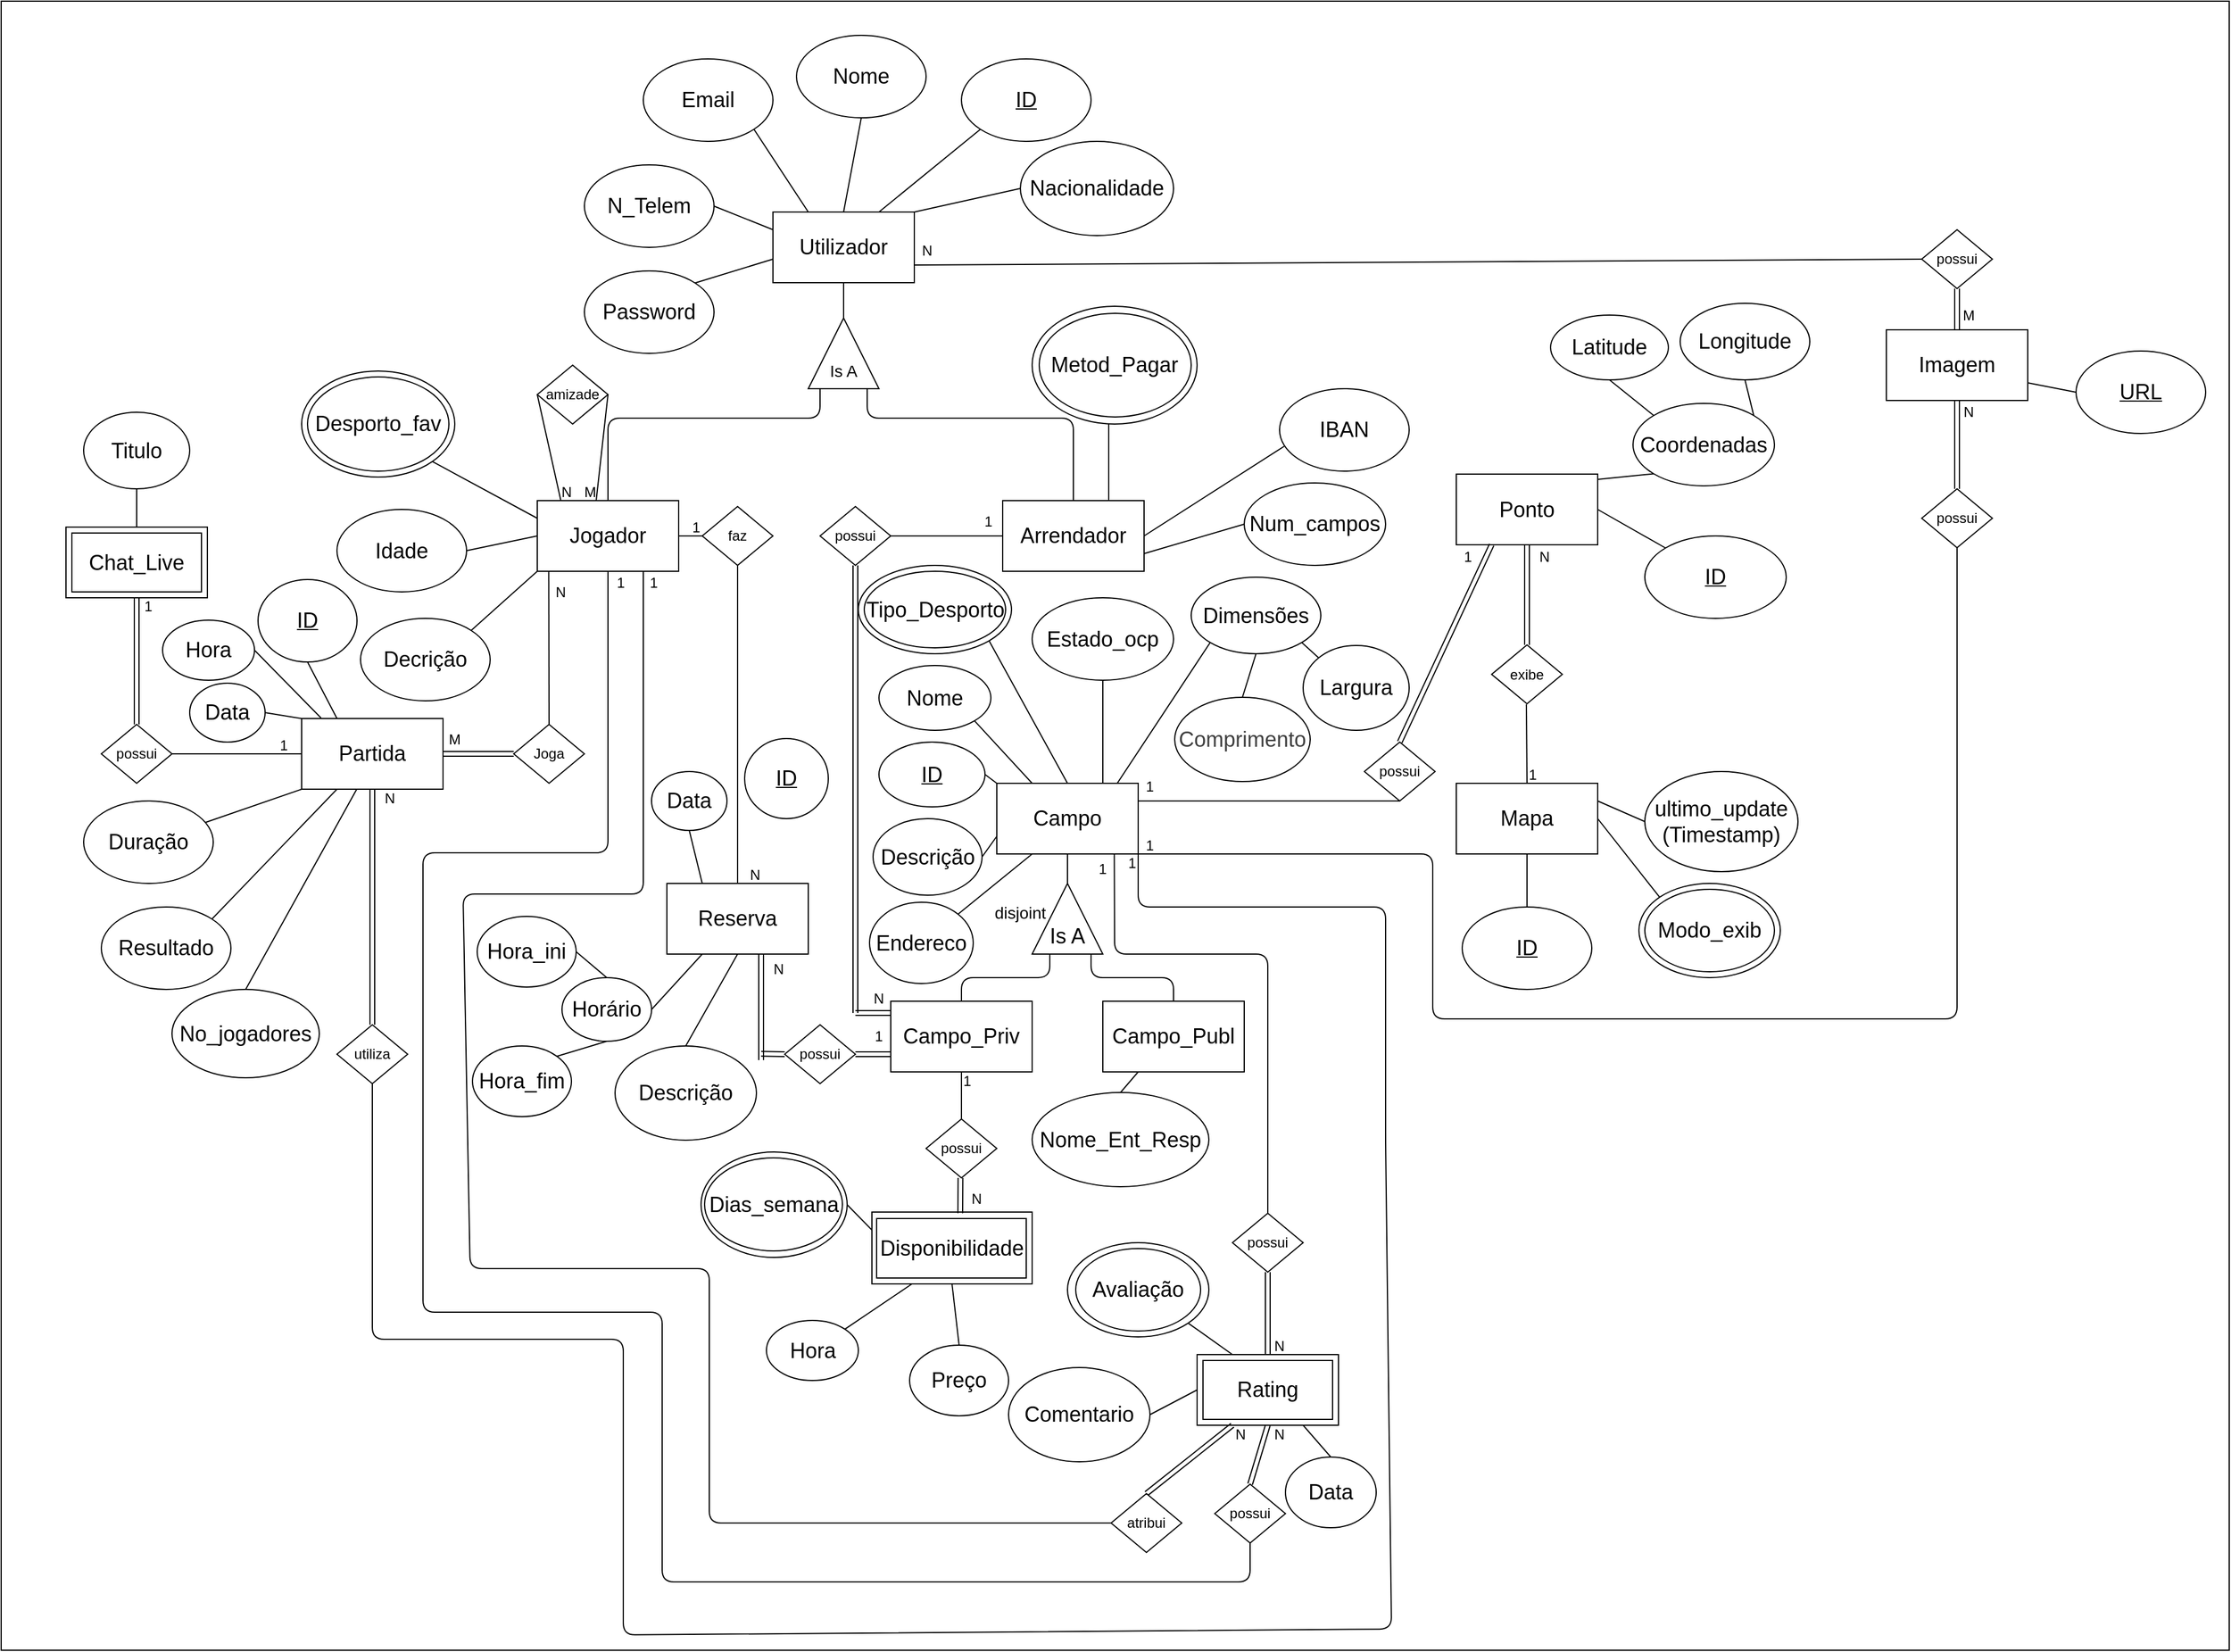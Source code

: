 <mxfile>
    <diagram id="sILNexBQR3UNOz4CYspw" name="Page-1">
        <mxGraphModel dx="1827" dy="1233" grid="0" gridSize="10" guides="1" tooltips="1" connect="1" arrows="1" fold="1" page="0" pageScale="1" pageWidth="850" pageHeight="1100" math="0" shadow="0">
            <root>
                <mxCell id="0"/>
                <mxCell id="1" parent="0"/>
                <mxCell id="348" value="" style="rounded=0;whiteSpace=wrap;html=1;" parent="1" vertex="1">
                    <mxGeometry x="245" y="-249" width="1891" height="1400" as="geometry"/>
                </mxCell>
                <mxCell id="4" value="&lt;font style=&quot;font-size: 18px;&quot;&gt;Utilizador&lt;/font&gt;" style="rounded=0;whiteSpace=wrap;html=1;" parent="1" vertex="1">
                    <mxGeometry x="900" y="-70" width="120" height="60" as="geometry"/>
                </mxCell>
                <mxCell id="9" value="" style="verticalLabelPosition=bottom;verticalAlign=top;html=1;shape=mxgraph.basic.acute_triangle;dx=0.5;" parent="1" vertex="1">
                    <mxGeometry x="930" y="20" width="60" height="60" as="geometry"/>
                </mxCell>
                <mxCell id="10" value="&lt;font style=&quot;font-size: 14px;&quot;&gt;Is A&lt;/font&gt;" style="text;strokeColor=none;align=center;fillColor=none;html=1;verticalAlign=middle;whiteSpace=wrap;rounded=0;" parent="1" vertex="1">
                    <mxGeometry x="930" y="50" width="60" height="30" as="geometry"/>
                </mxCell>
                <mxCell id="13" value="" style="endArrow=none;html=1;entryX=0.5;entryY=1;entryDx=0;entryDy=0;exitX=0;exitY=0;exitDx=30;exitDy=0;exitPerimeter=0;" parent="1" source="9" target="4" edge="1">
                    <mxGeometry width="50" height="50" relative="1" as="geometry">
                        <mxPoint x="1480" y="280" as="sourcePoint"/>
                        <mxPoint x="1530" y="230" as="targetPoint"/>
                    </mxGeometry>
                </mxCell>
                <mxCell id="14" value="&lt;u&gt;&lt;font style=&quot;font-size: 18px;&quot;&gt;ID&lt;/font&gt;&lt;/u&gt;" style="ellipse;whiteSpace=wrap;html=1;" parent="1" vertex="1">
                    <mxGeometry x="1060" y="-200" width="110" height="70" as="geometry"/>
                </mxCell>
                <mxCell id="15" value="&lt;span style=&quot;font-size: 18px;&quot;&gt;Email&lt;/span&gt;" style="ellipse;whiteSpace=wrap;html=1;" parent="1" vertex="1">
                    <mxGeometry x="790" y="-200" width="110" height="70" as="geometry"/>
                </mxCell>
                <mxCell id="16" value="&lt;span style=&quot;font-size: 18px;&quot;&gt;Nome&lt;/span&gt;" style="ellipse;whiteSpace=wrap;html=1;" parent="1" vertex="1">
                    <mxGeometry x="920" y="-220" width="110" height="70" as="geometry"/>
                </mxCell>
                <mxCell id="17" value="&lt;span style=&quot;font-size: 18px;&quot;&gt;N_Telem&lt;/span&gt;" style="ellipse;whiteSpace=wrap;html=1;" parent="1" vertex="1">
                    <mxGeometry x="740" y="-110" width="110" height="70" as="geometry"/>
                </mxCell>
                <mxCell id="19" value="&lt;span style=&quot;font-size: 18px;&quot;&gt;Password&lt;/span&gt;" style="ellipse;whiteSpace=wrap;html=1;" parent="1" vertex="1">
                    <mxGeometry x="740" y="-20" width="110" height="70" as="geometry"/>
                </mxCell>
                <mxCell id="23" value="" style="endArrow=none;html=1;exitX=0;exitY=1;exitDx=0;exitDy=0;entryX=0.75;entryY=0;entryDx=0;entryDy=0;" parent="1" source="14" target="4" edge="1">
                    <mxGeometry width="50" height="50" relative="1" as="geometry">
                        <mxPoint x="1030" y="-30" as="sourcePoint"/>
                        <mxPoint x="1100" y="-55" as="targetPoint"/>
                    </mxGeometry>
                </mxCell>
                <mxCell id="27" value="" style="endArrow=none;html=1;exitX=0.5;exitY=1;exitDx=0;exitDy=0;entryX=0.5;entryY=0;entryDx=0;entryDy=0;" parent="1" source="16" target="4" edge="1">
                    <mxGeometry width="50" height="50" relative="1" as="geometry">
                        <mxPoint x="980" y="-165" as="sourcePoint"/>
                        <mxPoint x="910" y="-70" as="targetPoint"/>
                    </mxGeometry>
                </mxCell>
                <mxCell id="28" value="" style="endArrow=none;html=1;exitX=1;exitY=1;exitDx=0;exitDy=0;entryX=0.25;entryY=0;entryDx=0;entryDy=0;" parent="1" source="15" target="4" edge="1">
                    <mxGeometry width="50" height="50" relative="1" as="geometry">
                        <mxPoint x="985" y="-140" as="sourcePoint"/>
                        <mxPoint x="970" y="-60" as="targetPoint"/>
                    </mxGeometry>
                </mxCell>
                <mxCell id="29" value="" style="endArrow=none;html=1;exitX=1;exitY=0.5;exitDx=0;exitDy=0;entryX=0;entryY=0.25;entryDx=0;entryDy=0;" parent="1" source="17" target="4" edge="1">
                    <mxGeometry width="50" height="50" relative="1" as="geometry">
                        <mxPoint x="894" y="-130" as="sourcePoint"/>
                        <mxPoint x="940" y="-60" as="targetPoint"/>
                    </mxGeometry>
                </mxCell>
                <mxCell id="40" value="&lt;span style=&quot;font-size: 18px;&quot;&gt;Jogador&lt;/span&gt;" style="rounded=0;whiteSpace=wrap;html=1;" parent="1" vertex="1">
                    <mxGeometry x="700" y="175" width="120" height="60" as="geometry"/>
                </mxCell>
                <mxCell id="41" value="&lt;span style=&quot;font-size: 18px;&quot;&gt;Arrendador&lt;/span&gt;" style="rounded=0;whiteSpace=wrap;html=1;" parent="1" vertex="1">
                    <mxGeometry x="1095" y="175" width="120" height="60" as="geometry"/>
                </mxCell>
                <mxCell id="43" value="" style="endArrow=none;html=1;exitX=0.5;exitY=0;exitDx=0;exitDy=0;" parent="1" source="40" edge="1">
                    <mxGeometry width="50" height="50" relative="1" as="geometry">
                        <mxPoint x="890" y="85" as="sourcePoint"/>
                        <mxPoint x="940" y="80" as="targetPoint"/>
                        <Array as="points">
                            <mxPoint x="760" y="105"/>
                            <mxPoint x="940" y="105"/>
                        </Array>
                    </mxGeometry>
                </mxCell>
                <mxCell id="45" value="" style="endArrow=none;html=1;entryX=0.5;entryY=0;entryDx=0;entryDy=0;" parent="1" target="41" edge="1">
                    <mxGeometry width="50" height="50" relative="1" as="geometry">
                        <mxPoint x="980" y="80" as="sourcePoint"/>
                        <mxPoint x="1350" y="65" as="targetPoint"/>
                        <Array as="points">
                            <mxPoint x="980" y="105"/>
                            <mxPoint x="1155" y="105"/>
                        </Array>
                    </mxGeometry>
                </mxCell>
                <mxCell id="46" value="&lt;span style=&quot;font-size: 18px;&quot;&gt;Nacionalidade&lt;/span&gt;" style="ellipse;whiteSpace=wrap;html=1;" parent="1" vertex="1">
                    <mxGeometry x="1110" y="-130" width="130" height="80" as="geometry"/>
                </mxCell>
                <mxCell id="47" value="&lt;span style=&quot;font-size: 18px;&quot;&gt;Desporto_fav&lt;/span&gt;" style="ellipse;whiteSpace=wrap;html=1;" parent="1" vertex="1">
                    <mxGeometry x="500" y="65" width="130" height="90" as="geometry"/>
                </mxCell>
                <mxCell id="48" value="&lt;span style=&quot;font-size: 18px;&quot;&gt;Idade&lt;/span&gt;" style="ellipse;whiteSpace=wrap;html=1;" parent="1" vertex="1">
                    <mxGeometry x="530" y="182.5" width="110" height="70" as="geometry"/>
                </mxCell>
                <mxCell id="49" value="" style="endArrow=none;html=1;exitX=1;exitY=0;exitDx=0;exitDy=0;entryX=0;entryY=0.5;entryDx=0;entryDy=0;" parent="1" source="4" target="46" edge="1">
                    <mxGeometry width="50" height="50" relative="1" as="geometry">
                        <mxPoint x="1170" y="-80" as="sourcePoint"/>
                        <mxPoint x="1220" y="-130" as="targetPoint"/>
                    </mxGeometry>
                </mxCell>
                <mxCell id="51" value="" style="ellipse;whiteSpace=wrap;html=1;fillColor=none;" parent="1" vertex="1">
                    <mxGeometry x="505" y="70" width="120" height="80" as="geometry"/>
                </mxCell>
                <mxCell id="52" value="&lt;span style=&quot;font-size: 18px;&quot;&gt;Decrição&lt;/span&gt;" style="ellipse;whiteSpace=wrap;html=1;" parent="1" vertex="1">
                    <mxGeometry x="550" y="275" width="110" height="70" as="geometry"/>
                </mxCell>
                <mxCell id="53" value="" style="endArrow=none;html=1;entryX=0;entryY=1;entryDx=0;entryDy=0;exitX=1;exitY=0;exitDx=0;exitDy=0;" parent="1" source="52" target="40" edge="1">
                    <mxGeometry width="50" height="50" relative="1" as="geometry">
                        <mxPoint x="660" y="275" as="sourcePoint"/>
                        <mxPoint x="700" y="225" as="targetPoint"/>
                    </mxGeometry>
                </mxCell>
                <mxCell id="55" value="" style="endArrow=none;html=1;entryX=0;entryY=0.5;entryDx=0;entryDy=0;exitX=1;exitY=0.5;exitDx=0;exitDy=0;" parent="1" source="48" target="40" edge="1">
                    <mxGeometry width="50" height="50" relative="1" as="geometry">
                        <mxPoint x="670" y="285" as="sourcePoint"/>
                        <mxPoint x="710" y="245" as="targetPoint"/>
                    </mxGeometry>
                </mxCell>
                <mxCell id="56" value="" style="endArrow=none;html=1;exitX=0;exitY=0.25;exitDx=0;exitDy=0;entryX=1;entryY=1;entryDx=0;entryDy=0;" parent="1" source="40" target="47" edge="1">
                    <mxGeometry width="50" height="50" relative="1" as="geometry">
                        <mxPoint x="680" y="295" as="sourcePoint"/>
                        <mxPoint x="720" y="135" as="targetPoint"/>
                    </mxGeometry>
                </mxCell>
                <mxCell id="58" value="&lt;span style=&quot;font-size: 18px;&quot;&gt;Endereco&lt;/span&gt;" style="ellipse;whiteSpace=wrap;html=1;" parent="1" vertex="1">
                    <mxGeometry x="982" y="516" width="88" height="69" as="geometry"/>
                </mxCell>
                <mxCell id="60" value="&lt;span style=&quot;font-size: 18px;&quot;&gt;IBAN&lt;/span&gt;" style="ellipse;whiteSpace=wrap;html=1;" parent="1" vertex="1">
                    <mxGeometry x="1330" y="80" width="110" height="70" as="geometry"/>
                </mxCell>
                <mxCell id="61" value="&lt;span style=&quot;font-size: 18px;&quot;&gt;Num_campos&lt;/span&gt;" style="ellipse;whiteSpace=wrap;html=1;" parent="1" vertex="1">
                    <mxGeometry x="1300" y="160" width="120" height="70" as="geometry"/>
                </mxCell>
                <mxCell id="62" value="&lt;span style=&quot;font-size: 18px;&quot;&gt;Metod_Pagar&lt;/span&gt;" style="ellipse;whiteSpace=wrap;html=1;" parent="1" vertex="1">
                    <mxGeometry x="1120" y="10" width="140" height="100" as="geometry"/>
                </mxCell>
                <mxCell id="63" value="" style="ellipse;whiteSpace=wrap;html=1;fillColor=none;" parent="1" vertex="1">
                    <mxGeometry x="1126" y="16" width="129" height="88" as="geometry"/>
                </mxCell>
                <mxCell id="64" value="" style="endArrow=none;html=1;exitX=0.75;exitY=0;exitDx=0;exitDy=0;" parent="1" source="41" edge="1">
                    <mxGeometry width="50" height="50" relative="1" as="geometry">
                        <mxPoint x="1165" y="155" as="sourcePoint"/>
                        <mxPoint x="1185" y="110" as="targetPoint"/>
                    </mxGeometry>
                </mxCell>
                <mxCell id="66" value="" style="endArrow=none;html=1;exitX=1;exitY=0.5;exitDx=0;exitDy=0;entryX=0.036;entryY=0.698;entryDx=0;entryDy=0;entryPerimeter=0;" parent="1" source="41" target="60" edge="1">
                    <mxGeometry width="50" height="50" relative="1" as="geometry">
                        <mxPoint x="1225" y="200" as="sourcePoint"/>
                        <mxPoint x="1330" y="130" as="targetPoint"/>
                    </mxGeometry>
                </mxCell>
                <mxCell id="67" value="" style="endArrow=none;html=1;exitX=1;exitY=0.75;exitDx=0;exitDy=0;entryX=0;entryY=0.5;entryDx=0;entryDy=0;" parent="1" source="41" target="61" edge="1">
                    <mxGeometry width="50" height="50" relative="1" as="geometry">
                        <mxPoint x="1235" y="210" as="sourcePoint"/>
                        <mxPoint x="1310" y="85" as="targetPoint"/>
                    </mxGeometry>
                </mxCell>
                <mxCell id="68" value="&lt;font style=&quot;font-size: 18px;&quot;&gt;Mapa&lt;/font&gt;" style="rounded=0;whiteSpace=wrap;html=1;" parent="1" vertex="1">
                    <mxGeometry x="1480" y="415" width="120" height="60" as="geometry"/>
                </mxCell>
                <mxCell id="69" value="&lt;span style=&quot;font-size: 18px;&quot;&gt;ultimo_update&lt;/span&gt;&lt;div&gt;&lt;span style=&quot;font-size: 18px;&quot;&gt;(Timestamp)&lt;/span&gt;&lt;/div&gt;" style="ellipse;whiteSpace=wrap;html=1;" parent="1" vertex="1">
                    <mxGeometry x="1640" y="405" width="130" height="85" as="geometry"/>
                </mxCell>
                <mxCell id="70" value="&lt;span style=&quot;font-size: 18px;&quot;&gt;&lt;u&gt;ID&lt;/u&gt;&lt;/span&gt;" style="ellipse;whiteSpace=wrap;html=1;" parent="1" vertex="1">
                    <mxGeometry x="1485" y="520" width="110" height="70" as="geometry"/>
                </mxCell>
                <mxCell id="71" value="" style="endArrow=none;html=1;exitX=1;exitY=0.25;exitDx=0;exitDy=0;entryX=0;entryY=0.5;entryDx=0;entryDy=0;" parent="1" source="68" target="69" edge="1">
                    <mxGeometry width="50" height="50" relative="1" as="geometry">
                        <mxPoint x="1510" y="480" as="sourcePoint"/>
                        <mxPoint x="1520" y="520" as="targetPoint"/>
                    </mxGeometry>
                </mxCell>
                <mxCell id="72" value="" style="endArrow=none;html=1;entryX=0.5;entryY=0;entryDx=0;entryDy=0;exitX=0.5;exitY=1;exitDx=0;exitDy=0;" parent="1" source="68" target="70" edge="1">
                    <mxGeometry width="50" height="50" relative="1" as="geometry">
                        <mxPoint x="1590" y="480" as="sourcePoint"/>
                        <mxPoint x="1495" y="375" as="targetPoint"/>
                    </mxGeometry>
                </mxCell>
                <mxCell id="73" value="&lt;span style=&quot;font-size: 18px;&quot;&gt;Modo_exib&lt;/span&gt;" style="ellipse;whiteSpace=wrap;html=1;" parent="1" vertex="1">
                    <mxGeometry x="1635" y="500" width="120" height="80" as="geometry"/>
                </mxCell>
                <mxCell id="74" value="" style="ellipse;whiteSpace=wrap;html=1;fillColor=none;" parent="1" vertex="1">
                    <mxGeometry x="1640" y="505" width="110" height="70" as="geometry"/>
                </mxCell>
                <mxCell id="76" value="" style="endArrow=none;html=1;exitX=0;exitY=0;exitDx=0;exitDy=0;" parent="1" source="73" edge="1">
                    <mxGeometry width="50" height="50" relative="1" as="geometry">
                        <mxPoint x="1640" y="440" as="sourcePoint"/>
                        <mxPoint x="1600" y="445" as="targetPoint"/>
                    </mxGeometry>
                </mxCell>
                <mxCell id="77" value="&lt;font style=&quot;font-size: 18px;&quot;&gt;Campo&lt;/font&gt;" style="rounded=0;whiteSpace=wrap;html=1;" parent="1" vertex="1">
                    <mxGeometry x="1090" y="415" width="120" height="60" as="geometry"/>
                </mxCell>
                <mxCell id="82" value="possui" style="rhombus;whiteSpace=wrap;html=1;" parent="1" vertex="1">
                    <mxGeometry x="940" y="180" width="60" height="50" as="geometry"/>
                </mxCell>
                <mxCell id="86" value="&lt;span style=&quot;font-size: 18px;&quot;&gt;Campo_Priv&lt;/span&gt;" style="rounded=0;whiteSpace=wrap;html=1;" parent="1" vertex="1">
                    <mxGeometry x="1000" y="600" width="120" height="60" as="geometry"/>
                </mxCell>
                <mxCell id="87" value="&lt;span style=&quot;font-size: 18px;&quot;&gt;Campo_Publ&lt;/span&gt;" style="rounded=0;whiteSpace=wrap;html=1;" parent="1" vertex="1">
                    <mxGeometry x="1180" y="600" width="120" height="60" as="geometry"/>
                </mxCell>
                <mxCell id="88" value="" style="endArrow=none;html=1;entryX=0.25;entryY=1;entryDx=0;entryDy=0;exitX=0.5;exitY=0;exitDx=0;exitDy=0;" parent="1" source="86" target="229" edge="1">
                    <mxGeometry width="50" height="50" relative="1" as="geometry">
                        <mxPoint x="1100" y="530" as="sourcePoint"/>
                        <mxPoint x="1150" y="480" as="targetPoint"/>
                        <Array as="points">
                            <mxPoint x="1060" y="580"/>
                            <mxPoint x="1135" y="580"/>
                        </Array>
                    </mxGeometry>
                </mxCell>
                <mxCell id="90" value="&lt;span style=&quot;font-size: 18px;&quot;&gt;Nome_Ent_Resp&lt;/span&gt;" style="ellipse;whiteSpace=wrap;html=1;" parent="1" vertex="1">
                    <mxGeometry x="1120" y="677.5" width="150" height="80" as="geometry"/>
                </mxCell>
                <mxCell id="92" value="" style="endArrow=none;html=1;entryX=0.5;entryY=0;entryDx=0;entryDy=0;exitX=0.25;exitY=1;exitDx=0;exitDy=0;" parent="1" source="87" target="90" edge="1">
                    <mxGeometry width="50" height="50" relative="1" as="geometry">
                        <mxPoint x="1340" y="700" as="sourcePoint"/>
                        <mxPoint x="1390" y="650" as="targetPoint"/>
                    </mxGeometry>
                </mxCell>
                <mxCell id="94" value="" style="endArrow=none;html=1;entryX=0.5;entryY=1;entryDx=0;entryDy=0;shape=link;" parent="1" target="82" edge="1">
                    <mxGeometry width="50" height="50" relative="1" as="geometry">
                        <mxPoint x="970" y="610" as="sourcePoint"/>
                        <mxPoint x="1040" y="310" as="targetPoint"/>
                    </mxGeometry>
                </mxCell>
                <mxCell id="98" value="&lt;font style=&quot;font-size: 18px;&quot;&gt;Disponibilidade&lt;/font&gt;" style="rounded=0;whiteSpace=wrap;html=1;" parent="1" vertex="1">
                    <mxGeometry x="984" y="779" width="136" height="61" as="geometry"/>
                </mxCell>
                <mxCell id="99" value="possui" style="rhombus;whiteSpace=wrap;html=1;" parent="1" vertex="1">
                    <mxGeometry x="1030" y="700" width="60" height="50" as="geometry"/>
                </mxCell>
                <mxCell id="100" value="" style="endArrow=none;html=1;exitX=0.5;exitY=0;exitDx=0;exitDy=0;entryX=0.5;entryY=1;entryDx=0;entryDy=0;" parent="1" source="99" target="86" edge="1">
                    <mxGeometry width="50" height="50" relative="1" as="geometry">
                        <mxPoint x="1020" y="710" as="sourcePoint"/>
                        <mxPoint x="1070" y="660" as="targetPoint"/>
                    </mxGeometry>
                </mxCell>
                <mxCell id="101" value="" style="endArrow=none;html=1;entryX=0.5;entryY=1;entryDx=0;entryDy=0;shape=link;" parent="1" edge="1">
                    <mxGeometry width="50" height="50" relative="1" as="geometry">
                        <mxPoint x="1059" y="780" as="sourcePoint"/>
                        <mxPoint x="1059.17" y="750" as="targetPoint"/>
                    </mxGeometry>
                </mxCell>
                <mxCell id="106" value="" style="rounded=0;whiteSpace=wrap;html=1;fillColor=none;" parent="1" vertex="1">
                    <mxGeometry x="988" y="784.5" width="127" height="50.5" as="geometry"/>
                </mxCell>
                <mxCell id="107" value="&lt;span style=&quot;font-size: 18px;&quot;&gt;Dimensões&lt;/span&gt;" style="ellipse;whiteSpace=wrap;html=1;" parent="1" vertex="1">
                    <mxGeometry x="1255" y="240" width="110" height="65" as="geometry"/>
                </mxCell>
                <mxCell id="109" value="&lt;span style=&quot;font-size: 18px;&quot;&gt;Estado_ocp&lt;/span&gt;" style="ellipse;whiteSpace=wrap;html=1;" parent="1" vertex="1">
                    <mxGeometry x="1120" y="257.5" width="120" height="70" as="geometry"/>
                </mxCell>
                <mxCell id="111" value="&lt;span style=&quot;font-size: 18px;&quot;&gt;Nome&lt;/span&gt;" style="ellipse;whiteSpace=wrap;html=1;" parent="1" vertex="1">
                    <mxGeometry x="990" y="315" width="95" height="55" as="geometry"/>
                </mxCell>
                <mxCell id="112" value="&lt;span style=&quot;font-size: 18px;&quot;&gt;&lt;u&gt;ID&lt;/u&gt;&lt;/span&gt;" style="ellipse;whiteSpace=wrap;html=1;" parent="1" vertex="1">
                    <mxGeometry x="990" y="380" width="90" height="55" as="geometry"/>
                </mxCell>
                <mxCell id="113" value="&lt;span style=&quot;font-size: 18px;&quot;&gt;Tipo_Desporto&lt;/span&gt;" style="ellipse;whiteSpace=wrap;html=1;" parent="1" vertex="1">
                    <mxGeometry x="972.5" y="230" width="130" height="75" as="geometry"/>
                </mxCell>
                <mxCell id="115" value="" style="endArrow=none;html=1;exitX=0;exitY=0;exitDx=0;exitDy=0;entryX=1;entryY=0.5;entryDx=0;entryDy=0;" parent="1" source="77" target="112" edge="1">
                    <mxGeometry width="50" height="50" relative="1" as="geometry">
                        <mxPoint x="1010" y="520" as="sourcePoint"/>
                        <mxPoint x="1060" y="470" as="targetPoint"/>
                    </mxGeometry>
                </mxCell>
                <mxCell id="116" value="" style="endArrow=none;html=1;exitX=1;exitY=1;exitDx=0;exitDy=0;entryX=0.25;entryY=0;entryDx=0;entryDy=0;" parent="1" source="111" target="77" edge="1">
                    <mxGeometry width="50" height="50" relative="1" as="geometry">
                        <mxPoint x="1110" y="400" as="sourcePoint"/>
                        <mxPoint x="1160" y="350" as="targetPoint"/>
                    </mxGeometry>
                </mxCell>
                <mxCell id="117" value="" style="endArrow=none;html=1;exitX=1;exitY=1;exitDx=0;exitDy=0;entryX=0.5;entryY=0;entryDx=0;entryDy=0;" parent="1" source="113" target="77" edge="1">
                    <mxGeometry width="50" height="50" relative="1" as="geometry">
                        <mxPoint x="1095" y="388" as="sourcePoint"/>
                        <mxPoint x="1130" y="425" as="targetPoint"/>
                    </mxGeometry>
                </mxCell>
                <mxCell id="118" value="" style="endArrow=none;html=1;exitX=0.5;exitY=1;exitDx=0;exitDy=0;entryX=0.75;entryY=0;entryDx=0;entryDy=0;" parent="1" source="109" target="77" edge="1">
                    <mxGeometry width="50" height="50" relative="1" as="geometry">
                        <mxPoint x="1105" y="398" as="sourcePoint"/>
                        <mxPoint x="1140" y="435" as="targetPoint"/>
                    </mxGeometry>
                </mxCell>
                <mxCell id="120" value="" style="endArrow=none;html=1;exitX=0.85;exitY=0.006;exitDx=0;exitDy=0;entryX=0;entryY=1;entryDx=0;entryDy=0;exitPerimeter=0;" parent="1" source="77" target="107" edge="1">
                    <mxGeometry width="50" height="50" relative="1" as="geometry">
                        <mxPoint x="1210" y="360" as="sourcePoint"/>
                        <mxPoint x="1240" y="325" as="targetPoint"/>
                    </mxGeometry>
                </mxCell>
                <mxCell id="121" value="&lt;span style=&quot;font-size: 18px;&quot;&gt;Descrição&lt;/span&gt;" style="ellipse;whiteSpace=wrap;html=1;" parent="1" vertex="1">
                    <mxGeometry x="985" y="445" width="92.5" height="65" as="geometry"/>
                </mxCell>
                <mxCell id="122" value="" style="endArrow=none;html=1;exitX=1;exitY=0.5;exitDx=0;exitDy=0;entryX=0;entryY=0.75;entryDx=0;entryDy=0;" parent="1" source="121" target="77" edge="1">
                    <mxGeometry width="50" height="50" relative="1" as="geometry">
                        <mxPoint x="1060" y="500" as="sourcePoint"/>
                        <mxPoint x="1110" y="450" as="targetPoint"/>
                    </mxGeometry>
                </mxCell>
                <mxCell id="127" value="" style="ellipse;whiteSpace=wrap;html=1;fillColor=none;" parent="1" vertex="1">
                    <mxGeometry x="977.5" y="235" width="120" height="65" as="geometry"/>
                </mxCell>
                <mxCell id="128" value="&lt;font style=&quot;font-size: 18px;&quot;&gt;Rating&lt;/font&gt;" style="rounded=0;whiteSpace=wrap;html=1;" parent="1" vertex="1">
                    <mxGeometry x="1260" y="900" width="120" height="60" as="geometry"/>
                </mxCell>
                <mxCell id="132" value="possui" style="rhombus;whiteSpace=wrap;html=1;" parent="1" vertex="1">
                    <mxGeometry x="1290" y="780" width="60" height="50" as="geometry"/>
                </mxCell>
                <mxCell id="133" value="faz" style="rhombus;whiteSpace=wrap;html=1;" parent="1" vertex="1">
                    <mxGeometry x="840" y="180" width="60" height="50" as="geometry"/>
                </mxCell>
                <mxCell id="137" value="" style="rounded=0;whiteSpace=wrap;html=1;fillColor=none;" parent="1" vertex="1">
                    <mxGeometry x="1265" y="905" width="110" height="50" as="geometry"/>
                </mxCell>
                <mxCell id="141" value="&lt;font style=&quot;font-size: 18px;&quot;&gt;Imagem&lt;/font&gt;" style="rounded=0;whiteSpace=wrap;html=1;" parent="1" vertex="1">
                    <mxGeometry x="1845" y="30" width="120" height="60" as="geometry"/>
                </mxCell>
                <mxCell id="142" value="possui" style="rhombus;whiteSpace=wrap;html=1;" parent="1" vertex="1">
                    <mxGeometry x="1875" y="-55" width="60" height="50" as="geometry"/>
                </mxCell>
                <mxCell id="143" value="" style="endArrow=none;html=1;exitX=0.5;exitY=1;exitDx=0;exitDy=0;shape=link;" parent="1" source="142" target="141" edge="1">
                    <mxGeometry width="50" height="50" relative="1" as="geometry">
                        <mxPoint x="1945" y="-70" as="sourcePoint"/>
                        <mxPoint x="2245" y="-70" as="targetPoint"/>
                    </mxGeometry>
                </mxCell>
                <mxCell id="148" value="" style="endArrow=none;html=1;exitX=1;exitY=0.75;exitDx=0;exitDy=0;entryX=0;entryY=0.5;entryDx=0;entryDy=0;" parent="1" source="141" target="279" edge="1">
                    <mxGeometry width="50" height="50" relative="1" as="geometry">
                        <mxPoint x="1775" y="45" as="sourcePoint"/>
                        <mxPoint x="1835" y="55" as="targetPoint"/>
                    </mxGeometry>
                </mxCell>
                <mxCell id="149" value="" style="endArrow=none;html=1;exitX=1;exitY=0;exitDx=0;exitDy=0;" parent="1" source="19" edge="1">
                    <mxGeometry width="50" height="50" relative="1" as="geometry">
                        <mxPoint x="850" y="20" as="sourcePoint"/>
                        <mxPoint x="900" y="-30" as="targetPoint"/>
                    </mxGeometry>
                </mxCell>
                <mxCell id="150" value="" style="endArrow=none;html=1;entryX=0;entryY=0.5;entryDx=0;entryDy=0;exitX=1;exitY=0.75;exitDx=0;exitDy=0;" parent="1" source="4" target="142" edge="1">
                    <mxGeometry width="50" height="50" relative="1" as="geometry">
                        <mxPoint x="1175" y="-25" as="sourcePoint"/>
                        <mxPoint x="1855" y="-75" as="targetPoint"/>
                    </mxGeometry>
                </mxCell>
                <mxCell id="151" value="possui" style="rhombus;whiteSpace=wrap;html=1;" parent="1" vertex="1">
                    <mxGeometry x="1875" y="165" width="60" height="50" as="geometry"/>
                </mxCell>
                <mxCell id="152" value="" style="endArrow=none;html=1;exitX=0.5;exitY=1;exitDx=0;exitDy=0;shape=link;entryX=0.5;entryY=0;entryDx=0;entryDy=0;" parent="1" source="141" target="151" edge="1">
                    <mxGeometry width="50" height="50" relative="1" as="geometry">
                        <mxPoint x="1915" y="5" as="sourcePoint"/>
                        <mxPoint x="1915" y="40" as="targetPoint"/>
                    </mxGeometry>
                </mxCell>
                <mxCell id="153" value="" style="endArrow=none;html=1;entryX=0.5;entryY=1;entryDx=0;entryDy=0;exitX=1;exitY=0;exitDx=0;exitDy=0;" parent="1" source="266" target="151" edge="1">
                    <mxGeometry width="50" height="50" relative="1" as="geometry">
                        <mxPoint x="1240" y="480" as="sourcePoint"/>
                        <mxPoint x="1935" y="265" as="targetPoint"/>
                        <Array as="points">
                            <mxPoint x="1415" y="475"/>
                            <mxPoint x="1460" y="475"/>
                            <mxPoint x="1460" y="615"/>
                            <mxPoint x="1615" y="615"/>
                            <mxPoint x="1715" y="615"/>
                            <mxPoint x="1905" y="615"/>
                            <mxPoint x="1905" y="415"/>
                            <mxPoint x="1905" y="275"/>
                        </Array>
                    </mxGeometry>
                </mxCell>
                <mxCell id="154" value="&lt;font style=&quot;font-size: 18px;&quot;&gt;Partida&lt;/font&gt;" style="rounded=0;whiteSpace=wrap;html=1;" parent="1" vertex="1">
                    <mxGeometry x="500" y="360" width="120" height="60" as="geometry"/>
                </mxCell>
                <mxCell id="155" value="&lt;font style=&quot;font-size: 18px;&quot;&gt;Chat_Live&lt;/font&gt;" style="rounded=0;whiteSpace=wrap;html=1;" parent="1" vertex="1">
                    <mxGeometry x="300" y="197.5" width="120" height="60" as="geometry"/>
                </mxCell>
                <mxCell id="156" value="&lt;font style=&quot;font-size: 18px;&quot;&gt;Reserva&lt;/font&gt;" style="rounded=0;whiteSpace=wrap;html=1;" parent="1" vertex="1">
                    <mxGeometry x="810" y="500" width="120" height="60" as="geometry"/>
                </mxCell>
                <mxCell id="158" value="" style="rounded=0;whiteSpace=wrap;html=1;fillColor=none;" parent="1" vertex="1">
                    <mxGeometry x="305" y="202.5" width="110" height="50" as="geometry"/>
                </mxCell>
                <mxCell id="159" value="Joga" style="rhombus;whiteSpace=wrap;html=1;" parent="1" vertex="1">
                    <mxGeometry x="680" y="365" width="60" height="50" as="geometry"/>
                </mxCell>
                <mxCell id="162" value="" style="endArrow=none;html=1;exitX=0.5;exitY=0;exitDx=0;exitDy=0;entryX=0.081;entryY=1.002;entryDx=0;entryDy=0;entryPerimeter=0;" parent="1" source="159" target="40" edge="1">
                    <mxGeometry width="50" height="50" relative="1" as="geometry">
                        <mxPoint x="709" y="360" as="sourcePoint"/>
                        <mxPoint x="710" y="240" as="targetPoint"/>
                    </mxGeometry>
                </mxCell>
                <mxCell id="163" value="" style="endArrow=none;html=1;exitX=1;exitY=0.5;exitDx=0;exitDy=0;shape=link;" parent="1" source="154" edge="1">
                    <mxGeometry width="50" height="50" relative="1" as="geometry">
                        <mxPoint x="630" y="440" as="sourcePoint"/>
                        <mxPoint x="680" y="390" as="targetPoint"/>
                    </mxGeometry>
                </mxCell>
                <mxCell id="165" value="&lt;font style=&quot;font-size: 18px;&quot;&gt;Comentario&lt;/font&gt;" style="ellipse;whiteSpace=wrap;html=1;" parent="1" vertex="1">
                    <mxGeometry x="1100" y="911" width="120" height="80" as="geometry"/>
                </mxCell>
                <mxCell id="166" value="" style="endArrow=none;html=1;exitX=1;exitY=0.5;exitDx=0;exitDy=0;entryX=0;entryY=0.5;entryDx=0;entryDy=0;" parent="1" source="165" target="128" edge="1">
                    <mxGeometry width="50" height="50" relative="1" as="geometry">
                        <mxPoint x="1232" y="1023" as="sourcePoint"/>
                        <mxPoint x="1253" y="940" as="targetPoint"/>
                    </mxGeometry>
                </mxCell>
                <mxCell id="168" value="&lt;font style=&quot;font-size: 18px;&quot;&gt;Descrição&lt;/font&gt;" style="ellipse;whiteSpace=wrap;html=1;" parent="1" vertex="1">
                    <mxGeometry x="766" y="638" width="120" height="80" as="geometry"/>
                </mxCell>
                <mxCell id="169" value="" style="endArrow=none;html=1;entryX=0.5;entryY=1;entryDx=0;entryDy=0;exitX=0.5;exitY=0;exitDx=0;exitDy=0;" parent="1" source="168" target="156" edge="1">
                    <mxGeometry width="50" height="50" relative="1" as="geometry">
                        <mxPoint x="820" y="812.5" as="sourcePoint"/>
                        <mxPoint x="870" y="762.5" as="targetPoint"/>
                    </mxGeometry>
                </mxCell>
                <mxCell id="170" value="&lt;font style=&quot;font-size: 18px;&quot;&gt;&lt;u&gt;ID&lt;/u&gt;&lt;/font&gt;" style="ellipse;whiteSpace=wrap;html=1;direction=south;" parent="1" vertex="1">
                    <mxGeometry x="876" y="377" width="71" height="68" as="geometry"/>
                </mxCell>
                <mxCell id="174" value="" style="endArrow=none;html=1;exitX=1;exitY=0.5;exitDx=0;exitDy=0;entryX=0;entryY=0.5;entryDx=0;entryDy=0;" parent="1" source="40" target="133" edge="1">
                    <mxGeometry width="50" height="50" relative="1" as="geometry">
                        <mxPoint x="820" y="240" as="sourcePoint"/>
                        <mxPoint x="870" y="190" as="targetPoint"/>
                    </mxGeometry>
                </mxCell>
                <mxCell id="176" value="" style="endArrow=none;html=1;exitX=1;exitY=0.5;exitDx=0;exitDy=0;entryX=0;entryY=0.5;entryDx=0;entryDy=0;" parent="1" source="82" target="41" edge="1">
                    <mxGeometry width="50" height="50" relative="1" as="geometry">
                        <mxPoint x="1020" y="240" as="sourcePoint"/>
                        <mxPoint x="1070" y="190" as="targetPoint"/>
                    </mxGeometry>
                </mxCell>
                <mxCell id="181" value="" style="endArrow=none;html=1;entryX=0;entryY=0.5;entryDx=0;entryDy=0;shape=link;" parent="1" edge="1">
                    <mxGeometry width="50" height="50" relative="1" as="geometry">
                        <mxPoint x="970" y="610" as="sourcePoint"/>
                        <mxPoint x="1000" y="610" as="targetPoint"/>
                    </mxGeometry>
                </mxCell>
                <mxCell id="191" value="" style="endArrow=none;html=1;entryX=0.5;entryY=1;entryDx=0;entryDy=0;shape=link;" parent="1" edge="1">
                    <mxGeometry width="50" height="50" relative="1" as="geometry">
                        <mxPoint x="1320" y="900" as="sourcePoint"/>
                        <mxPoint x="1320" y="830" as="targetPoint"/>
                    </mxGeometry>
                </mxCell>
                <mxCell id="195" value="possui" style="rhombus;whiteSpace=wrap;html=1;" parent="1" vertex="1">
                    <mxGeometry x="330" y="365" width="60" height="50" as="geometry"/>
                </mxCell>
                <mxCell id="196" value="" style="endArrow=none;html=1;exitX=0.5;exitY=0;exitDx=0;exitDy=0;entryX=0.5;entryY=1;entryDx=0;entryDy=0;shape=link;" parent="1" source="195" target="155" edge="1">
                    <mxGeometry width="50" height="50" relative="1" as="geometry">
                        <mxPoint x="359.17" y="382.5" as="sourcePoint"/>
                        <mxPoint x="359" y="260" as="targetPoint"/>
                    </mxGeometry>
                </mxCell>
                <mxCell id="197" value="" style="endArrow=none;html=1;exitX=1;exitY=0.5;exitDx=0;exitDy=0;entryX=0;entryY=0.5;entryDx=0;entryDy=0;" parent="1" source="195" target="154" edge="1">
                    <mxGeometry width="50" height="50" relative="1" as="geometry">
                        <mxPoint x="440" y="440" as="sourcePoint"/>
                        <mxPoint x="490" y="390" as="targetPoint"/>
                    </mxGeometry>
                </mxCell>
                <mxCell id="198" value="&lt;font style=&quot;font-size: 18px;&quot;&gt;Titulo&lt;/font&gt;" style="ellipse;whiteSpace=wrap;html=1;" parent="1" vertex="1">
                    <mxGeometry x="315" y="100" width="90" height="65" as="geometry"/>
                </mxCell>
                <mxCell id="199" value="" style="endArrow=none;html=1;exitX=0.5;exitY=0;exitDx=0;exitDy=0;entryX=0.5;entryY=1;entryDx=0;entryDy=0;" parent="1" source="155" target="198" edge="1">
                    <mxGeometry width="50" height="50" relative="1" as="geometry">
                        <mxPoint x="320" y="210" as="sourcePoint"/>
                        <mxPoint x="370" y="160" as="targetPoint"/>
                    </mxGeometry>
                </mxCell>
                <mxCell id="200" value="possui" style="rhombus;whiteSpace=wrap;html=1;" parent="1" vertex="1">
                    <mxGeometry x="910" y="620" width="60" height="50" as="geometry"/>
                </mxCell>
                <mxCell id="203" value="" style="endArrow=none;html=1;entryX=0.5;entryY=1;entryDx=0;entryDy=0;shape=link;" parent="1" edge="1">
                    <mxGeometry width="50" height="50" relative="1" as="geometry">
                        <mxPoint x="890" y="650" as="sourcePoint"/>
                        <mxPoint x="890" y="560" as="targetPoint"/>
                    </mxGeometry>
                </mxCell>
                <mxCell id="204" value="" style="endArrow=none;html=1;entryX=0;entryY=0.5;entryDx=0;entryDy=0;shape=link;" parent="1" target="200" edge="1">
                    <mxGeometry width="50" height="50" relative="1" as="geometry">
                        <mxPoint x="890" y="644.58" as="sourcePoint"/>
                        <mxPoint x="920" y="644.58" as="targetPoint"/>
                    </mxGeometry>
                </mxCell>
                <mxCell id="205" value="" style="endArrow=none;html=1;entryX=0.5;entryY=1;entryDx=0;entryDy=0;exitX=0.5;exitY=0;exitDx=0;exitDy=0;" parent="1" source="156" target="133" edge="1">
                    <mxGeometry width="50" height="50" relative="1" as="geometry">
                        <mxPoint x="830" y="320" as="sourcePoint"/>
                        <mxPoint x="880" y="270" as="targetPoint"/>
                    </mxGeometry>
                </mxCell>
                <mxCell id="206" value="" style="endArrow=none;html=1;entryX=0;entryY=0.75;entryDx=0;entryDy=0;exitX=1;exitY=0.5;exitDx=0;exitDy=0;shape=link;" parent="1" source="200" target="86" edge="1">
                    <mxGeometry width="50" height="50" relative="1" as="geometry">
                        <mxPoint x="960" y="690" as="sourcePoint"/>
                        <mxPoint x="1010" y="640" as="targetPoint"/>
                    </mxGeometry>
                </mxCell>
                <mxCell id="208" value="utiliza" style="rhombus;whiteSpace=wrap;html=1;" parent="1" vertex="1">
                    <mxGeometry x="530" y="620" width="60" height="50" as="geometry"/>
                </mxCell>
                <mxCell id="209" value="" style="endArrow=none;html=1;entryX=0.5;entryY=1;entryDx=0;entryDy=0;exitX=0.5;exitY=0;exitDx=0;exitDy=0;shape=link;" parent="1" source="208" target="154" edge="1">
                    <mxGeometry width="50" height="50" relative="1" as="geometry">
                        <mxPoint x="510" y="550" as="sourcePoint"/>
                        <mxPoint x="560" y="500" as="targetPoint"/>
                    </mxGeometry>
                </mxCell>
                <mxCell id="212" value="" style="endArrow=none;html=1;entryX=0.5;entryY=1;entryDx=0;entryDy=0;exitX=1;exitY=1;exitDx=0;exitDy=0;" parent="1" source="77" target="208" edge="1">
                    <mxGeometry width="50" height="50" relative="1" as="geometry">
                        <mxPoint x="1420" y="520" as="sourcePoint"/>
                        <mxPoint x="580" y="890" as="targetPoint"/>
                        <Array as="points">
                            <mxPoint x="1210" y="520"/>
                            <mxPoint x="1420" y="520"/>
                            <mxPoint x="1420" y="720"/>
                            <mxPoint x="1425" y="1133"/>
                            <mxPoint x="773" y="1138"/>
                            <mxPoint x="773" y="887"/>
                            <mxPoint x="560" y="887"/>
                        </Array>
                    </mxGeometry>
                </mxCell>
                <mxCell id="213" value="&lt;span style=&quot;font-size: 18px;&quot;&gt;&lt;u&gt;ID&lt;/u&gt;&lt;/span&gt;" style="ellipse;whiteSpace=wrap;html=1;" parent="1" vertex="1">
                    <mxGeometry x="463" y="242" width="84" height="70" as="geometry"/>
                </mxCell>
                <mxCell id="214" value="&lt;span style=&quot;font-size: 18px;&quot;&gt;Resultado&lt;/span&gt;" style="ellipse;whiteSpace=wrap;html=1;" parent="1" vertex="1">
                    <mxGeometry x="330" y="520" width="110" height="70" as="geometry"/>
                </mxCell>
                <mxCell id="215" value="&lt;span style=&quot;font-size: 18px;&quot;&gt;No_jogadores&lt;/span&gt;" style="ellipse;whiteSpace=wrap;html=1;" parent="1" vertex="1">
                    <mxGeometry x="390" y="590" width="125" height="75" as="geometry"/>
                </mxCell>
                <mxCell id="216" value="&lt;span style=&quot;font-size: 18px;&quot;&gt;Duração&lt;/span&gt;" style="ellipse;whiteSpace=wrap;html=1;" parent="1" vertex="1">
                    <mxGeometry x="315" y="430" width="110" height="70" as="geometry"/>
                </mxCell>
                <mxCell id="217" value="" style="endArrow=none;html=1;entryX=0;entryY=1;entryDx=0;entryDy=0;" parent="1" source="216" target="154" edge="1">
                    <mxGeometry width="50" height="50" relative="1" as="geometry">
                        <mxPoint x="425" y="515" as="sourcePoint"/>
                        <mxPoint x="495.711" y="465" as="targetPoint"/>
                    </mxGeometry>
                </mxCell>
                <mxCell id="218" value="" style="endArrow=none;html=1;entryX=0.25;entryY=1;entryDx=0;entryDy=0;exitX=1;exitY=0;exitDx=0;exitDy=0;" parent="1" source="214" target="154" edge="1">
                    <mxGeometry width="50" height="50" relative="1" as="geometry">
                        <mxPoint x="430" y="540" as="sourcePoint"/>
                        <mxPoint x="480" y="490" as="targetPoint"/>
                    </mxGeometry>
                </mxCell>
                <mxCell id="219" value="" style="endArrow=none;html=1;entryX=0.391;entryY=0.995;entryDx=0;entryDy=0;entryPerimeter=0;exitX=0.5;exitY=0;exitDx=0;exitDy=0;" parent="1" source="215" target="154" edge="1">
                    <mxGeometry width="50" height="50" relative="1" as="geometry">
                        <mxPoint x="480" y="570" as="sourcePoint"/>
                        <mxPoint x="530" y="520" as="targetPoint"/>
                    </mxGeometry>
                </mxCell>
                <mxCell id="222" value="amizade" style="rhombus;whiteSpace=wrap;html=1;" parent="1" vertex="1">
                    <mxGeometry x="700" y="60" width="60" height="50" as="geometry"/>
                </mxCell>
                <mxCell id="223" value="" style="endArrow=none;html=1;entryX=1;entryY=0.5;entryDx=0;entryDy=0;exitX=1;exitY=0.75;exitDx=0;exitDy=0;" parent="1" source="234" target="222" edge="1">
                    <mxGeometry width="50" height="50" relative="1" as="geometry">
                        <mxPoint x="780" y="150" as="sourcePoint"/>
                        <mxPoint x="760" y="140" as="targetPoint"/>
                    </mxGeometry>
                </mxCell>
                <mxCell id="224" value="" style="endArrow=none;html=1;entryX=0;entryY=0.5;entryDx=0;entryDy=0;" parent="1" target="222" edge="1">
                    <mxGeometry width="50" height="50" relative="1" as="geometry">
                        <mxPoint x="720" y="175" as="sourcePoint"/>
                        <mxPoint x="690" y="30" as="targetPoint"/>
                    </mxGeometry>
                </mxCell>
                <mxCell id="225" value="" style="verticalLabelPosition=bottom;verticalAlign=top;html=1;shape=mxgraph.basic.acute_triangle;dx=0.5;" parent="1" vertex="1">
                    <mxGeometry x="1120" y="500" width="60" height="60" as="geometry"/>
                </mxCell>
                <mxCell id="229" value="&lt;font style=&quot;font-size: 18px;&quot;&gt;Is A&lt;/font&gt;" style="text;strokeColor=none;align=center;fillColor=none;html=1;verticalAlign=middle;whiteSpace=wrap;rounded=0;" parent="1" vertex="1">
                    <mxGeometry x="1120" y="530" width="60" height="30" as="geometry"/>
                </mxCell>
                <mxCell id="230" value="" style="endArrow=none;html=1;entryX=0.5;entryY=1;entryDx=0;entryDy=0;exitX=0;exitY=0;exitDx=30;exitDy=0;exitPerimeter=0;" parent="1" source="225" target="77" edge="1">
                    <mxGeometry width="50" height="50" relative="1" as="geometry">
                        <mxPoint x="1210" y="570" as="sourcePoint"/>
                        <mxPoint x="1260" y="520" as="targetPoint"/>
                    </mxGeometry>
                </mxCell>
                <mxCell id="232" value="" style="endArrow=none;html=1;entryX=0.25;entryY=1;entryDx=0;entryDy=0;exitX=0.5;exitY=0;exitDx=0;exitDy=0;" parent="1" source="87" edge="1">
                    <mxGeometry width="50" height="50" relative="1" as="geometry">
                        <mxPoint x="1095" y="600" as="sourcePoint"/>
                        <mxPoint x="1170" y="560" as="targetPoint"/>
                        <Array as="points">
                            <mxPoint x="1240" y="580"/>
                            <mxPoint x="1170" y="580"/>
                        </Array>
                    </mxGeometry>
                </mxCell>
                <mxCell id="233" value="" style="endArrow=none;html=1;exitX=0.5;exitY=0;exitDx=0;exitDy=0;entryX=0.831;entryY=0.998;entryDx=0;entryDy=0;entryPerimeter=0;" parent="1" target="77" edge="1">
                    <mxGeometry width="50" height="50" relative="1" as="geometry">
                        <mxPoint x="1320" y="780" as="sourcePoint"/>
                        <mxPoint x="1320" y="540" as="targetPoint"/>
                        <Array as="points">
                            <mxPoint x="1320" y="760"/>
                            <mxPoint x="1320" y="560"/>
                            <mxPoint x="1190" y="560"/>
                        </Array>
                    </mxGeometry>
                </mxCell>
                <mxCell id="234" value="N" style="text;strokeColor=none;align=center;fillColor=none;html=1;verticalAlign=middle;whiteSpace=wrap;rounded=0;" parent="1" vertex="1">
                    <mxGeometry x="700" y="152.5" width="50" height="30" as="geometry"/>
                </mxCell>
                <mxCell id="235" value="M" style="text;strokeColor=none;align=center;fillColor=none;html=1;verticalAlign=middle;whiteSpace=wrap;rounded=0;" parent="1" vertex="1">
                    <mxGeometry x="740" y="165" width="10" height="5" as="geometry"/>
                </mxCell>
                <mxCell id="243" value="N" style="text;strokeColor=none;align=center;fillColor=none;html=1;verticalAlign=middle;whiteSpace=wrap;rounded=0;" parent="1" vertex="1">
                    <mxGeometry x="715" y="250" width="10" height="5" as="geometry"/>
                </mxCell>
                <mxCell id="244" value="M" style="text;strokeColor=none;align=center;fillColor=none;html=1;verticalAlign=middle;whiteSpace=wrap;rounded=0;" parent="1" vertex="1">
                    <mxGeometry x="625" y="375" width="10" height="5" as="geometry"/>
                </mxCell>
                <mxCell id="246" value="1" style="text;strokeColor=none;align=center;fillColor=none;html=1;verticalAlign=middle;whiteSpace=wrap;rounded=0;" parent="1" vertex="1">
                    <mxGeometry x="480" y="380" width="10" height="5" as="geometry"/>
                </mxCell>
                <mxCell id="247" value="1" style="text;strokeColor=none;align=center;fillColor=none;html=1;verticalAlign=middle;whiteSpace=wrap;rounded=0;" parent="1" vertex="1">
                    <mxGeometry x="365" y="262.5" width="10" height="5" as="geometry"/>
                </mxCell>
                <mxCell id="249" value="1" style="text;strokeColor=none;align=center;fillColor=none;html=1;verticalAlign=middle;whiteSpace=wrap;rounded=0;" parent="1" vertex="1">
                    <mxGeometry x="830" y="195" width="10" height="5" as="geometry"/>
                </mxCell>
                <mxCell id="250" value="N" style="text;strokeColor=none;align=center;fillColor=none;html=1;verticalAlign=middle;whiteSpace=wrap;rounded=0;" parent="1" vertex="1">
                    <mxGeometry x="880" y="490" width="10" height="5" as="geometry"/>
                </mxCell>
                <mxCell id="254" value="N" style="text;strokeColor=none;align=center;fillColor=none;html=1;verticalAlign=middle;whiteSpace=wrap;rounded=0;" parent="1" vertex="1">
                    <mxGeometry x="1325" y="885" width="10" height="15" as="geometry"/>
                </mxCell>
                <mxCell id="255" value="1" style="text;strokeColor=none;align=center;fillColor=none;html=1;verticalAlign=middle;whiteSpace=wrap;rounded=0;" parent="1" vertex="1">
                    <mxGeometry x="1175" y="480" width="10" height="15" as="geometry"/>
                </mxCell>
                <mxCell id="256" value="1" style="text;strokeColor=none;align=center;fillColor=none;html=1;verticalAlign=middle;whiteSpace=wrap;rounded=0;" parent="1" vertex="1">
                    <mxGeometry x="1215" y="460" width="10" height="15" as="geometry"/>
                </mxCell>
                <mxCell id="257" value="N" style="text;strokeColor=none;align=center;fillColor=none;html=1;verticalAlign=middle;whiteSpace=wrap;rounded=0;" parent="1" vertex="1">
                    <mxGeometry x="1910" y="92.5" width="10" height="15" as="geometry"/>
                </mxCell>
                <mxCell id="258" value="M" style="text;strokeColor=none;align=center;fillColor=none;html=1;verticalAlign=middle;whiteSpace=wrap;rounded=0;" parent="1" vertex="1">
                    <mxGeometry x="1910" y="10" width="10" height="15" as="geometry"/>
                </mxCell>
                <mxCell id="259" value="N" style="text;strokeColor=none;align=center;fillColor=none;html=1;verticalAlign=middle;whiteSpace=wrap;rounded=0;" parent="1" vertex="1">
                    <mxGeometry x="1026.25" y="-45" width="10" height="15" as="geometry"/>
                </mxCell>
                <mxCell id="265" value="N" style="text;strokeColor=none;align=center;fillColor=none;html=1;verticalAlign=middle;whiteSpace=wrap;rounded=0;" parent="1" vertex="1">
                    <mxGeometry x="570" y="425" width="10" height="5" as="geometry"/>
                </mxCell>
                <mxCell id="266" value="1" style="text;strokeColor=none;align=center;fillColor=none;html=1;verticalAlign=middle;whiteSpace=wrap;rounded=0;" parent="1" vertex="1">
                    <mxGeometry x="1200" y="475" width="10" height="15" as="geometry"/>
                </mxCell>
                <mxCell id="267" value="N" style="text;strokeColor=none;align=center;fillColor=none;html=1;verticalAlign=middle;whiteSpace=wrap;rounded=0;" parent="1" vertex="1">
                    <mxGeometry x="900" y="570" width="10" height="5" as="geometry"/>
                </mxCell>
                <mxCell id="268" value="1" style="text;strokeColor=none;align=center;fillColor=none;html=1;verticalAlign=middle;whiteSpace=wrap;rounded=0;" parent="1" vertex="1">
                    <mxGeometry x="985" y="627.5" width="10" height="5" as="geometry"/>
                </mxCell>
                <mxCell id="270" value="1" style="text;strokeColor=none;align=center;fillColor=none;html=1;verticalAlign=middle;whiteSpace=wrap;rounded=0;" parent="1" vertex="1">
                    <mxGeometry x="1077.5" y="190" width="10" height="5" as="geometry"/>
                </mxCell>
                <mxCell id="271" value="N" style="text;strokeColor=none;align=center;fillColor=none;html=1;verticalAlign=middle;whiteSpace=wrap;rounded=0;" parent="1" vertex="1">
                    <mxGeometry x="985" y="595" width="10" height="5" as="geometry"/>
                </mxCell>
                <mxCell id="272" value="1" style="text;strokeColor=none;align=center;fillColor=none;html=1;verticalAlign=middle;whiteSpace=wrap;rounded=0;" parent="1" vertex="1">
                    <mxGeometry x="1060" y="665" width="10" height="5" as="geometry"/>
                </mxCell>
                <mxCell id="273" value="N" style="text;strokeColor=none;align=center;fillColor=none;html=1;verticalAlign=middle;whiteSpace=wrap;rounded=0;" parent="1" vertex="1">
                    <mxGeometry x="1067.5" y="765" width="10" height="5" as="geometry"/>
                </mxCell>
                <mxCell id="274" value="&lt;font style=&quot;font-size: 18px;&quot;&gt;Avaliação&lt;/font&gt;" style="ellipse;whiteSpace=wrap;html=1;" parent="1" vertex="1">
                    <mxGeometry x="1150" y="805" width="120" height="80" as="geometry"/>
                </mxCell>
                <mxCell id="275" value="" style="endArrow=none;html=1;entryX=1;entryY=1;entryDx=0;entryDy=0;exitX=0.25;exitY=0;exitDx=0;exitDy=0;" parent="1" source="128" target="274" edge="1">
                    <mxGeometry width="50" height="50" relative="1" as="geometry">
                        <mxPoint x="1270" y="1020" as="sourcePoint"/>
                        <mxPoint x="1320" y="970" as="targetPoint"/>
                    </mxGeometry>
                </mxCell>
                <mxCell id="276" value="" style="ellipse;whiteSpace=wrap;html=1;fillColor=none;" parent="1" vertex="1">
                    <mxGeometry x="1157" y="810" width="106" height="70" as="geometry"/>
                </mxCell>
                <mxCell id="277" value="&lt;font style=&quot;font-size: 14px;&quot;&gt;disjoint&lt;/font&gt;" style="text;strokeColor=none;align=center;fillColor=none;html=1;verticalAlign=middle;whiteSpace=wrap;rounded=0;" parent="1" vertex="1">
                    <mxGeometry x="1080" y="510" width="60" height="30" as="geometry"/>
                </mxCell>
                <mxCell id="279" value="&lt;span style=&quot;font-size: 18px;&quot;&gt;&lt;u&gt;URL&lt;/u&gt;&lt;/span&gt;" style="ellipse;whiteSpace=wrap;html=1;" parent="1" vertex="1">
                    <mxGeometry x="2006" y="48" width="110" height="70" as="geometry"/>
                </mxCell>
                <mxCell id="283" value="" style="endArrow=none;html=1;exitX=1;exitY=0;exitDx=0;exitDy=0;entryX=0;entryY=1;entryDx=0;entryDy=0;" parent="1" target="297" edge="1">
                    <mxGeometry width="50" height="50" relative="1" as="geometry">
                        <mxPoint x="1595" y="157.5" as="sourcePoint"/>
                        <mxPoint x="1639.999" y="87.161" as="targetPoint"/>
                    </mxGeometry>
                </mxCell>
                <mxCell id="284" value="&lt;span style=&quot;font-size: 18px;&quot;&gt;Ponto&lt;/span&gt;" style="rounded=0;whiteSpace=wrap;html=1;" parent="1" vertex="1">
                    <mxGeometry x="1480" y="152.5" width="120" height="60" as="geometry"/>
                </mxCell>
                <mxCell id="286" value="exibe" style="rhombus;whiteSpace=wrap;html=1;" parent="1" vertex="1">
                    <mxGeometry x="1510" y="297.5" width="60" height="50" as="geometry"/>
                </mxCell>
                <mxCell id="289" value="" style="endArrow=none;html=1;exitX=0.5;exitY=0;exitDx=0;exitDy=0;entryX=0.5;entryY=1;entryDx=0;entryDy=0;shape=link;" parent="1" source="286" target="284" edge="1">
                    <mxGeometry width="50" height="50" relative="1" as="geometry">
                        <mxPoint x="1490" y="305" as="sourcePoint"/>
                        <mxPoint x="1540" y="220" as="targetPoint"/>
                    </mxGeometry>
                </mxCell>
                <mxCell id="290" value="" style="endArrow=none;html=1;entryX=0.5;entryY=1;entryDx=0;entryDy=0;exitX=0.5;exitY=0;exitDx=0;exitDy=0;" parent="1" source="68" edge="1">
                    <mxGeometry width="50" height="50" relative="1" as="geometry">
                        <mxPoint x="1539" y="410" as="sourcePoint"/>
                        <mxPoint x="1539.47" y="348" as="targetPoint"/>
                    </mxGeometry>
                </mxCell>
                <mxCell id="294" value="N" style="text;strokeColor=none;align=center;fillColor=none;html=1;verticalAlign=middle;whiteSpace=wrap;rounded=0;" parent="1" vertex="1">
                    <mxGeometry x="1550" y="215" width="10" height="15" as="geometry"/>
                </mxCell>
                <mxCell id="295" value="1" style="text;strokeColor=none;align=center;fillColor=none;html=1;verticalAlign=middle;whiteSpace=wrap;rounded=0;" parent="1" vertex="1">
                    <mxGeometry x="1540" y="400" width="10" height="15" as="geometry"/>
                </mxCell>
                <mxCell id="297" value="&lt;span style=&quot;font-size: 18px;&quot;&gt;Coordenadas&lt;/span&gt;" style="ellipse;whiteSpace=wrap;html=1;" parent="1" vertex="1">
                    <mxGeometry x="1630" y="92.5" width="120" height="70" as="geometry"/>
                </mxCell>
                <mxCell id="298" value="&lt;span style=&quot;font-size: 18px;&quot;&gt;Latitude&lt;/span&gt;" style="ellipse;whiteSpace=wrap;html=1;" parent="1" vertex="1">
                    <mxGeometry x="1560" y="17.5" width="100" height="55" as="geometry"/>
                </mxCell>
                <mxCell id="299" value="&lt;span style=&quot;font-size: 18px;&quot;&gt;Longitude&lt;/span&gt;" style="ellipse;whiteSpace=wrap;html=1;" parent="1" vertex="1">
                    <mxGeometry x="1670" y="7.5" width="110" height="65" as="geometry"/>
                </mxCell>
                <mxCell id="300" value="" style="endArrow=none;html=1;exitX=0;exitY=0;exitDx=0;exitDy=0;entryX=0.5;entryY=1;entryDx=0;entryDy=0;" parent="1" source="297" target="298" edge="1">
                    <mxGeometry width="50" height="50" relative="1" as="geometry">
                        <mxPoint x="1745" y="142.5" as="sourcePoint"/>
                        <mxPoint x="1795" y="92.5" as="targetPoint"/>
                    </mxGeometry>
                </mxCell>
                <mxCell id="301" value="" style="endArrow=none;html=1;exitX=1;exitY=0;exitDx=0;exitDy=0;entryX=0.5;entryY=1;entryDx=0;entryDy=0;" parent="1" source="297" target="299" edge="1">
                    <mxGeometry width="50" height="50" relative="1" as="geometry">
                        <mxPoint x="1770" y="125.5" as="sourcePoint"/>
                        <mxPoint x="1805" y="102.5" as="targetPoint"/>
                    </mxGeometry>
                </mxCell>
                <mxCell id="302" value="&lt;span style=&quot;font-size: 18px;&quot;&gt;&lt;u&gt;ID&lt;/u&gt;&lt;/span&gt;" style="ellipse;whiteSpace=wrap;html=1;" parent="1" vertex="1">
                    <mxGeometry x="1640" y="205" width="120" height="70" as="geometry"/>
                </mxCell>
                <mxCell id="303" value="" style="endArrow=none;html=1;entryX=1;entryY=0.5;entryDx=0;entryDy=0;exitX=0;exitY=0;exitDx=0;exitDy=0;" parent="1" source="302" target="284" edge="1">
                    <mxGeometry width="50" height="50" relative="1" as="geometry">
                        <mxPoint x="1600.53" y="275" as="sourcePoint"/>
                        <mxPoint x="1600" y="208" as="targetPoint"/>
                    </mxGeometry>
                </mxCell>
                <mxCell id="305" value="&lt;span style=&quot;font-size: 18px;&quot;&gt;Data&lt;/span&gt;" style="ellipse;whiteSpace=wrap;html=1;" parent="1" vertex="1">
                    <mxGeometry x="797" y="405" width="64" height="50" as="geometry"/>
                </mxCell>
                <mxCell id="307" value="" style="endArrow=none;html=1;entryX=0.25;entryY=0;entryDx=0;entryDy=0;exitX=0.5;exitY=1;exitDx=0;exitDy=0;" parent="1" source="305" target="156" edge="1">
                    <mxGeometry width="50" height="50" relative="1" as="geometry">
                        <mxPoint x="835" y="469" as="sourcePoint"/>
                        <mxPoint x="833" y="380" as="targetPoint"/>
                    </mxGeometry>
                </mxCell>
                <mxCell id="309" value="&lt;font style=&quot;font-size: 18px;&quot;&gt;Preço&lt;/font&gt;" style="ellipse;whiteSpace=wrap;html=1;" parent="1" vertex="1">
                    <mxGeometry x="1016" y="892" width="84" height="60" as="geometry"/>
                </mxCell>
                <mxCell id="310" value="" style="endArrow=none;html=1;exitX=0.5;exitY=0;exitDx=0;exitDy=0;entryX=0.5;entryY=1;entryDx=0;entryDy=0;" parent="1" source="309" target="98" edge="1">
                    <mxGeometry width="50" height="50" relative="1" as="geometry">
                        <mxPoint x="883" y="872" as="sourcePoint"/>
                        <mxPoint x="998" y="811" as="targetPoint"/>
                    </mxGeometry>
                </mxCell>
                <mxCell id="311" value="possui" style="rhombus;whiteSpace=wrap;html=1;" parent="1" vertex="1">
                    <mxGeometry x="1402" y="380" width="60" height="50" as="geometry"/>
                </mxCell>
                <mxCell id="312" value="" style="endArrow=none;html=1;exitX=0.5;exitY=0;exitDx=0;exitDy=0;entryX=0.25;entryY=1;entryDx=0;entryDy=0;shape=link;" parent="1" source="311" target="284" edge="1">
                    <mxGeometry width="50" height="50" relative="1" as="geometry">
                        <mxPoint x="1497" y="305" as="sourcePoint"/>
                        <mxPoint x="1497" y="220" as="targetPoint"/>
                    </mxGeometry>
                </mxCell>
                <mxCell id="313" value="" style="endArrow=none;html=1;entryX=0.5;entryY=1;entryDx=0;entryDy=0;exitX=1;exitY=0.25;exitDx=0;exitDy=0;" parent="1" source="77" target="311" edge="1">
                    <mxGeometry width="50" height="50" relative="1" as="geometry">
                        <mxPoint x="1274.28" y="454" as="sourcePoint"/>
                        <mxPoint x="1273.75" y="387" as="targetPoint"/>
                    </mxGeometry>
                </mxCell>
                <mxCell id="314" value="1" style="text;strokeColor=none;align=center;fillColor=none;html=1;verticalAlign=middle;whiteSpace=wrap;rounded=0;" parent="1" vertex="1">
                    <mxGeometry x="1215" y="410" width="10" height="15" as="geometry"/>
                </mxCell>
                <mxCell id="316" value="1" style="text;strokeColor=none;align=center;fillColor=none;html=1;verticalAlign=middle;whiteSpace=wrap;rounded=0;" parent="1" vertex="1">
                    <mxGeometry x="1485" y="215" width="10" height="15" as="geometry"/>
                </mxCell>
                <mxCell id="323" value="&lt;font style=&quot;font-size: 18px;&quot;&gt;Data&lt;/font&gt;" style="ellipse;whiteSpace=wrap;html=1;" parent="1" vertex="1">
                    <mxGeometry x="1335" y="987" width="77" height="60" as="geometry"/>
                </mxCell>
                <mxCell id="324" value="" style="endArrow=none;html=1;entryX=0.5;entryY=0;entryDx=0;entryDy=0;exitX=0.75;exitY=1;exitDx=0;exitDy=0;" parent="1" source="128" target="323" edge="1">
                    <mxGeometry width="50" height="50" relative="1" as="geometry">
                        <mxPoint x="1353" y="967" as="sourcePoint"/>
                        <mxPoint x="1270" y="940" as="targetPoint"/>
                    </mxGeometry>
                </mxCell>
                <mxCell id="325" value="possui" style="rhombus;whiteSpace=wrap;html=1;" parent="1" vertex="1">
                    <mxGeometry x="1275" y="1010" width="60" height="50" as="geometry"/>
                </mxCell>
                <mxCell id="326" value="" style="endArrow=none;html=1;entryX=0.5;entryY=0;entryDx=0;entryDy=0;exitX=0.5;exitY=1;exitDx=0;exitDy=0;shape=link;" parent="1" source="128" target="325" edge="1">
                    <mxGeometry width="50" height="50" relative="1" as="geometry">
                        <mxPoint x="1310" y="975" as="sourcePoint"/>
                        <mxPoint x="1262" y="883" as="targetPoint"/>
                    </mxGeometry>
                </mxCell>
                <mxCell id="327" value="atribui" style="rhombus;whiteSpace=wrap;html=1;" parent="1" vertex="1">
                    <mxGeometry x="1187" y="1018" width="60" height="50" as="geometry"/>
                </mxCell>
                <mxCell id="329" value="" style="endArrow=none;html=1;entryX=0.5;entryY=0;entryDx=0;entryDy=0;shape=link;exitX=0.25;exitY=1;exitDx=0;exitDy=0;" parent="1" source="128" target="327" edge="1">
                    <mxGeometry width="50" height="50" relative="1" as="geometry">
                        <mxPoint x="1285" y="963" as="sourcePoint"/>
                        <mxPoint x="1220" y="1018" as="targetPoint"/>
                    </mxGeometry>
                </mxCell>
                <mxCell id="330" value="" style="endArrow=none;html=1;entryX=0.5;entryY=1;entryDx=0;entryDy=0;exitX=0.5;exitY=1;exitDx=0;exitDy=0;" parent="1" source="325" target="40" edge="1">
                    <mxGeometry width="50" height="50" relative="1" as="geometry">
                        <mxPoint x="1300" y="910" as="sourcePoint"/>
                        <mxPoint x="1262" y="883" as="targetPoint"/>
                        <Array as="points">
                            <mxPoint x="1305" y="1093"/>
                            <mxPoint x="1048" y="1093"/>
                            <mxPoint x="806" y="1093"/>
                            <mxPoint x="806" y="864"/>
                            <mxPoint x="603" y="864"/>
                            <mxPoint x="603" y="474"/>
                            <mxPoint x="760" y="474"/>
                        </Array>
                    </mxGeometry>
                </mxCell>
                <mxCell id="331" value="" style="endArrow=none;html=1;exitX=0.75;exitY=1;exitDx=0;exitDy=0;entryX=0;entryY=0.5;entryDx=0;entryDy=0;" parent="1" source="40" target="327" edge="1">
                    <mxGeometry width="50" height="50" relative="1" as="geometry">
                        <mxPoint x="1230" y="961" as="sourcePoint"/>
                        <mxPoint x="1270" y="940" as="targetPoint"/>
                        <Array as="points">
                            <mxPoint x="790" y="509"/>
                            <mxPoint x="637" y="509"/>
                            <mxPoint x="643" y="827"/>
                            <mxPoint x="846" y="827"/>
                            <mxPoint x="846" y="1043"/>
                        </Array>
                    </mxGeometry>
                </mxCell>
                <mxCell id="333" value="1" style="text;strokeColor=none;align=center;fillColor=none;html=1;verticalAlign=middle;whiteSpace=wrap;rounded=0;" parent="1" vertex="1">
                    <mxGeometry x="766" y="242" width="10" height="5" as="geometry"/>
                </mxCell>
                <mxCell id="334" value="1" style="text;strokeColor=none;align=center;fillColor=none;html=1;verticalAlign=middle;whiteSpace=wrap;rounded=0;" parent="1" vertex="1">
                    <mxGeometry x="794" y="242" width="10" height="5" as="geometry"/>
                </mxCell>
                <mxCell id="335" value="N" style="text;strokeColor=none;align=center;fillColor=none;html=1;verticalAlign=middle;whiteSpace=wrap;rounded=0;" parent="1" vertex="1">
                    <mxGeometry x="1292" y="960" width="10" height="15" as="geometry"/>
                </mxCell>
                <mxCell id="336" value="N" style="text;strokeColor=none;align=center;fillColor=none;html=1;verticalAlign=middle;whiteSpace=wrap;rounded=0;" parent="1" vertex="1">
                    <mxGeometry x="1325" y="960" width="10" height="15" as="geometry"/>
                </mxCell>
                <mxCell id="337" value="&lt;span style=&quot;font-size: 18px;&quot;&gt;Largura&lt;/span&gt;" style="ellipse;whiteSpace=wrap;html=1;" parent="1" vertex="1">
                    <mxGeometry x="1350" y="298" width="90" height="72" as="geometry"/>
                </mxCell>
                <mxCell id="338" value="&lt;span style=&quot;color: rgb(63, 63, 63); font-size: 18px;&quot;&gt;Comprimento&lt;/span&gt;" style="ellipse;whiteSpace=wrap;html=1;" parent="1" vertex="1">
                    <mxGeometry x="1241" y="342" width="115" height="71.5" as="geometry"/>
                </mxCell>
                <mxCell id="339" value="" style="endArrow=none;html=1;exitX=0.5;exitY=0;exitDx=0;exitDy=0;entryX=0.5;entryY=1;entryDx=0;entryDy=0;" parent="1" source="338" target="107" edge="1">
                    <mxGeometry width="50" height="50" relative="1" as="geometry">
                        <mxPoint x="1202" y="425" as="sourcePoint"/>
                        <mxPoint x="1280" y="305" as="targetPoint"/>
                    </mxGeometry>
                </mxCell>
                <mxCell id="340" value="" style="endArrow=none;html=1;exitX=1;exitY=1;exitDx=0;exitDy=0;entryX=0;entryY=0;entryDx=0;entryDy=0;" parent="1" source="107" target="337" edge="1">
                    <mxGeometry width="50" height="50" relative="1" as="geometry">
                        <mxPoint x="1309" y="352" as="sourcePoint"/>
                        <mxPoint x="1320" y="315" as="targetPoint"/>
                    </mxGeometry>
                </mxCell>
                <mxCell id="341" value="" style="endArrow=none;html=1;entryX=0.5;entryY=1;entryDx=0;entryDy=0;exitX=0.25;exitY=0;exitDx=0;exitDy=0;" parent="1" source="154" target="213" edge="1">
                    <mxGeometry width="50" height="50" relative="1" as="geometry">
                        <mxPoint x="428" y="458" as="sourcePoint"/>
                        <mxPoint x="510" y="430" as="targetPoint"/>
                    </mxGeometry>
                </mxCell>
                <mxCell id="342" value="&lt;span style=&quot;font-size: 18px;&quot;&gt;Data&lt;/span&gt;" style="ellipse;whiteSpace=wrap;html=1;" parent="1" vertex="1">
                    <mxGeometry x="405" y="330" width="64" height="50" as="geometry"/>
                </mxCell>
                <mxCell id="343" value="&lt;span style=&quot;font-size: 18px;&quot;&gt;Hora&lt;/span&gt;" style="ellipse;whiteSpace=wrap;html=1;" parent="1" vertex="1">
                    <mxGeometry x="382" y="276.5" width="78" height="51" as="geometry"/>
                </mxCell>
                <mxCell id="345" value="" style="endArrow=none;html=1;entryX=1;entryY=0.5;entryDx=0;entryDy=0;exitX=0.137;exitY=-0.008;exitDx=0;exitDy=0;exitPerimeter=0;" parent="1" source="154" target="343" edge="1">
                    <mxGeometry width="50" height="50" relative="1" as="geometry">
                        <mxPoint x="540" y="370" as="sourcePoint"/>
                        <mxPoint x="515" y="322" as="targetPoint"/>
                    </mxGeometry>
                </mxCell>
                <mxCell id="346" value="" style="endArrow=none;html=1;entryX=1;entryY=0.5;entryDx=0;entryDy=0;exitX=0;exitY=0;exitDx=0;exitDy=0;" parent="1" source="154" target="342" edge="1">
                    <mxGeometry width="50" height="50" relative="1" as="geometry">
                        <mxPoint x="550" y="380" as="sourcePoint"/>
                        <mxPoint x="525" y="332" as="targetPoint"/>
                    </mxGeometry>
                </mxCell>
                <mxCell id="353" value="&lt;font style=&quot;font-size: 18px;&quot;&gt;Dias_semana&lt;/font&gt;" style="ellipse;whiteSpace=wrap;html=1;" parent="1" vertex="1">
                    <mxGeometry x="839" y="728" width="124" height="89.5" as="geometry"/>
                </mxCell>
                <mxCell id="355" value="&lt;span style=&quot;font-size: 18px;&quot;&gt;Hora_ini&lt;/span&gt;" style="ellipse;whiteSpace=wrap;html=1;" parent="1" vertex="1">
                    <mxGeometry x="649" y="528" width="84" height="60" as="geometry"/>
                </mxCell>
                <mxCell id="356" value="&lt;span style=&quot;font-size: 18px;&quot;&gt;Hora_fim&lt;/span&gt;" style="ellipse;whiteSpace=wrap;html=1;" parent="1" vertex="1">
                    <mxGeometry x="645" y="638" width="84" height="60" as="geometry"/>
                </mxCell>
                <mxCell id="360" value="" style="endArrow=none;html=1;exitX=1;exitY=0.5;exitDx=0;exitDy=0;entryX=0;entryY=0.25;entryDx=0;entryDy=0;" parent="1" source="353" target="98" edge="1">
                    <mxGeometry width="50" height="50" relative="1" as="geometry">
                        <mxPoint x="971" y="912" as="sourcePoint"/>
                        <mxPoint x="1013" y="968" as="targetPoint"/>
                    </mxGeometry>
                </mxCell>
                <mxCell id="361" value="" style="ellipse;whiteSpace=wrap;html=1;fillColor=none;" parent="1" vertex="1">
                    <mxGeometry x="842" y="733" width="117" height="79" as="geometry"/>
                </mxCell>
                <mxCell id="363" value="" style="endArrow=none;html=1;exitX=1;exitY=0;exitDx=0;exitDy=0;entryX=0.25;entryY=1;entryDx=0;entryDy=0;" edge="1" parent="1" source="58" target="77">
                    <mxGeometry width="50" height="50" relative="1" as="geometry">
                        <mxPoint x="1088" y="488" as="sourcePoint"/>
                        <mxPoint x="1100" y="470" as="targetPoint"/>
                    </mxGeometry>
                </mxCell>
                <mxCell id="364" value="&lt;span style=&quot;font-size: 18px;&quot;&gt;Hora&lt;/span&gt;" style="ellipse;whiteSpace=wrap;html=1;" vertex="1" parent="1">
                    <mxGeometry x="894.5" y="871" width="78" height="51" as="geometry"/>
                </mxCell>
                <mxCell id="365" value="" style="endArrow=none;html=1;entryX=1;entryY=0;entryDx=0;entryDy=0;exitX=0.25;exitY=1;exitDx=0;exitDy=0;" edge="1" parent="1" source="98" target="364">
                    <mxGeometry width="50" height="50" relative="1" as="geometry">
                        <mxPoint x="900" y="500" as="sourcePoint"/>
                        <mxPoint x="912.0" y="466.0" as="targetPoint"/>
                    </mxGeometry>
                </mxCell>
                <mxCell id="366" value="&lt;span style=&quot;font-size: 18px;&quot;&gt;Horário&lt;/span&gt;" style="ellipse;whiteSpace=wrap;html=1;" vertex="1" parent="1">
                    <mxGeometry x="721" y="580" width="76" height="54" as="geometry"/>
                </mxCell>
                <mxCell id="367" value="" style="endArrow=none;html=1;entryX=0.5;entryY=0;entryDx=0;entryDy=0;exitX=1;exitY=0.5;exitDx=0;exitDy=0;" edge="1" parent="1" source="355" target="366">
                    <mxGeometry width="50" height="50" relative="1" as="geometry">
                        <mxPoint x="839" y="465" as="sourcePoint"/>
                        <mxPoint x="850" y="510" as="targetPoint"/>
                    </mxGeometry>
                </mxCell>
                <mxCell id="369" value="" style="endArrow=none;html=1;entryX=0.5;entryY=1;entryDx=0;entryDy=0;exitX=1;exitY=0;exitDx=0;exitDy=0;" edge="1" parent="1" source="356" target="366">
                    <mxGeometry width="50" height="50" relative="1" as="geometry">
                        <mxPoint x="743" y="568" as="sourcePoint"/>
                        <mxPoint x="775" y="591" as="targetPoint"/>
                    </mxGeometry>
                </mxCell>
                <mxCell id="370" value="" style="endArrow=none;html=1;entryX=1;entryY=0.5;entryDx=0;entryDy=0;exitX=0.25;exitY=1;exitDx=0;exitDy=0;" edge="1" parent="1" source="156" target="366">
                    <mxGeometry width="50" height="50" relative="1" as="geometry">
                        <mxPoint x="753" y="578" as="sourcePoint"/>
                        <mxPoint x="785" y="601" as="targetPoint"/>
                    </mxGeometry>
                </mxCell>
            </root>
        </mxGraphModel>
    </diagram>
</mxfile>